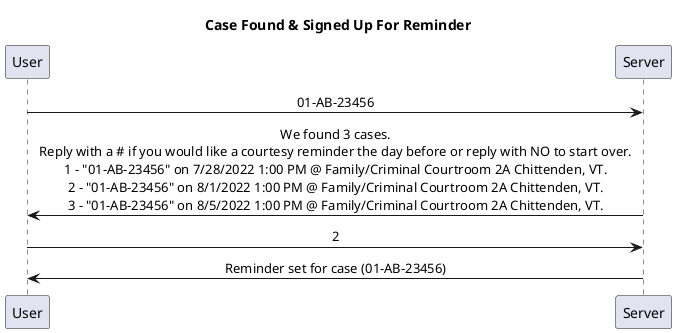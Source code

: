 @startuml
skinparam sequenceMessageAlign center

title Case Found & Signed Up For Reminder

User -> Server: 01-AB-23456
Server -> User: We found 3 cases.\nReply with a # if you would like a courtesy reminder the day before or reply with NO to start over.\n1 - "01-AB-23456" on 7/28/2022 1:00 PM @ Family/Criminal Courtroom 2A Chittenden, VT.\n2 - "01-AB-23456" on 8/1/2022 1:00 PM @ Family/Criminal Courtroom 2A Chittenden, VT.\n3 - "01-AB-23456" on 8/5/2022 1:00 PM @ Family/Criminal Courtroom 2A Chittenden, VT.
User -> Server: 2
Server -> User: Reminder set for case (01-AB-23456)
@enduml
